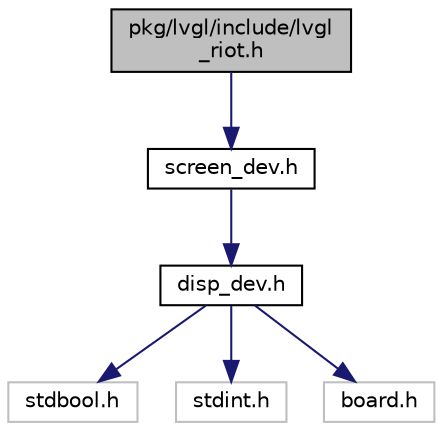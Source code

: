 digraph "pkg/lvgl/include/lvgl_riot.h"
{
 // LATEX_PDF_SIZE
  edge [fontname="Helvetica",fontsize="10",labelfontname="Helvetica",labelfontsize="10"];
  node [fontname="Helvetica",fontsize="10",shape=record];
  Node1 [label="pkg/lvgl/include/lvgl\l_riot.h",height=0.2,width=0.4,color="black", fillcolor="grey75", style="filled", fontcolor="black",tooltip="Definition for the LVGL engine initialization."];
  Node1 -> Node2 [color="midnightblue",fontsize="10",style="solid",fontname="Helvetica"];
  Node2 [label="screen_dev.h",height=0.2,width=0.4,color="black", fillcolor="white", style="filled",URL="$screen__dev_8h_source.html",tooltip=" "];
  Node2 -> Node3 [color="midnightblue",fontsize="10",style="solid",fontname="Helvetica"];
  Node3 [label="disp_dev.h",height=0.2,width=0.4,color="black", fillcolor="white", style="filled",URL="$disp__dev_8h_source.html",tooltip=" "];
  Node3 -> Node4 [color="midnightblue",fontsize="10",style="solid",fontname="Helvetica"];
  Node4 [label="stdbool.h",height=0.2,width=0.4,color="grey75", fillcolor="white", style="filled",tooltip=" "];
  Node3 -> Node5 [color="midnightblue",fontsize="10",style="solid",fontname="Helvetica"];
  Node5 [label="stdint.h",height=0.2,width=0.4,color="grey75", fillcolor="white", style="filled",tooltip=" "];
  Node3 -> Node6 [color="midnightblue",fontsize="10",style="solid",fontname="Helvetica"];
  Node6 [label="board.h",height=0.2,width=0.4,color="grey75", fillcolor="white", style="filled",tooltip=" "];
}
